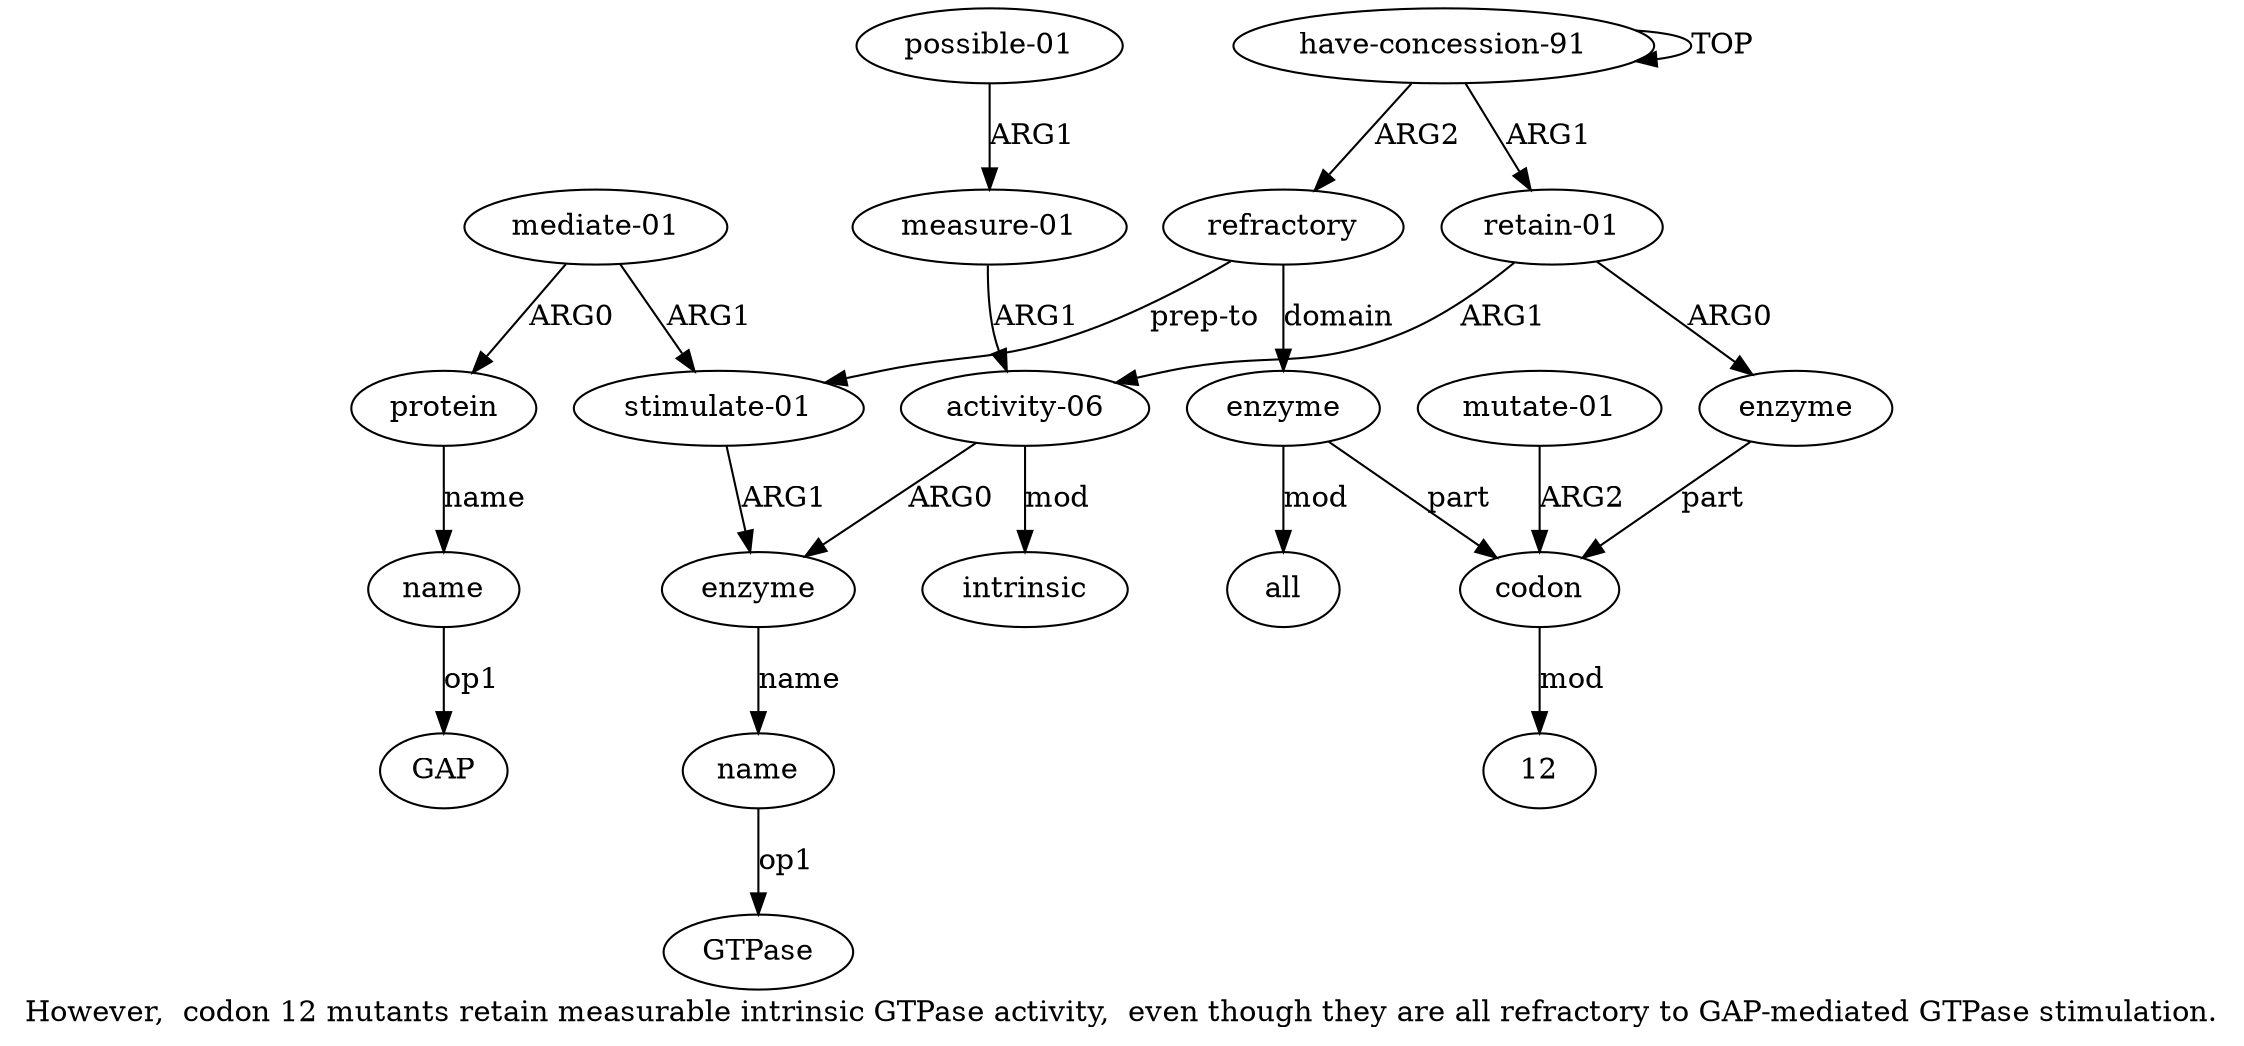 digraph  {
	graph [label="However,  codon 12 mutants retain measurable intrinsic GTPase activity,  even though they are all refractory to GAP-mediated GTPase \
stimulation."];
	node [label="\N"];
	a15	 [color=black,
		gold_ind=15,
		gold_label=name,
		label=name,
		test_ind=15,
		test_label=name];
	"a15 GAP"	 [color=black,
		gold_ind=-1,
		gold_label=GAP,
		label=GAP,
		test_ind=-1,
		test_label=GAP];
	a15 -> "a15 GAP" [key=0,
	color=black,
	gold_label=op1,
	label=op1,
	test_label=op1];
a14 [color=black,
	gold_ind=14,
	gold_label=protein,
	label=protein,
	test_ind=14,
	test_label=protein];
a14 -> a15 [key=0,
color=black,
gold_label=name,
label=name,
test_label=name];
a17 [color=black,
gold_ind=17,
gold_label=all,
label=all,
test_ind=17,
test_label=all];
a16 [color=black,
gold_ind=16,
gold_label=enzyme,
label=enzyme,
test_ind=16,
test_label=enzyme];
a16 -> a17 [key=0,
color=black,
gold_label=mod,
label=mod,
test_label=mod];
a3 [color=black,
gold_ind=3,
gold_label=codon,
label=codon,
test_ind=3,
test_label=codon];
a16 -> a3 [key=0,
color=black,
gold_label=part,
label=part,
test_label=part];
a11 [color=black,
gold_ind=11,
gold_label=refractory,
label=refractory,
test_ind=11,
test_label=refractory];
a11 -> a16 [key=0,
color=black,
gold_label=domain,
label=domain,
test_label=domain];
a12 [color=black,
gold_ind=12,
gold_label="stimulate-01",
label="stimulate-01",
test_ind=12,
test_label="stimulate-01"];
a11 -> a12 [key=0,
color=black,
gold_label="prep-to",
label="prep-to",
test_label="prep-to"];
a10 [color=black,
gold_ind=10,
gold_label="possible-01",
label="possible-01",
test_ind=10,
test_label="possible-01"];
a9 [color=black,
gold_ind=9,
gold_label="measure-01",
label="measure-01",
test_ind=9,
test_label="measure-01"];
a10 -> a9 [key=0,
color=black,
gold_label=ARG1,
label=ARG1,
test_label=ARG1];
a13 [color=black,
gold_ind=13,
gold_label="mediate-01",
label="mediate-01",
test_ind=13,
test_label="mediate-01"];
a13 -> a14 [key=0,
color=black,
gold_label=ARG0,
label=ARG0,
test_label=ARG0];
a13 -> a12 [key=0,
color=black,
gold_label=ARG1,
label=ARG1,
test_label=ARG1];
a6 [color=black,
gold_ind=6,
gold_label=enzyme,
label=enzyme,
test_ind=6,
test_label=enzyme];
a12 -> a6 [key=0,
color=black,
gold_label=ARG1,
label=ARG1,
test_label=ARG1];
"a7 GTPase" [color=black,
gold_ind=-1,
gold_label=GTPase,
label=GTPase,
test_ind=-1,
test_label=GTPase];
a1 [color=black,
gold_ind=1,
gold_label="retain-01",
label="retain-01",
test_ind=1,
test_label="retain-01"];
a2 [color=black,
gold_ind=2,
gold_label=enzyme,
label=enzyme,
test_ind=2,
test_label=enzyme];
a1 -> a2 [key=0,
color=black,
gold_label=ARG0,
label=ARG0,
test_label=ARG0];
a5 [color=black,
gold_ind=5,
gold_label="activity-06",
label="activity-06",
test_ind=5,
test_label="activity-06"];
a1 -> a5 [key=0,
color=black,
gold_label=ARG1,
label=ARG1,
test_label=ARG1];
a0 [color=black,
gold_ind=0,
gold_label="have-concession-91",
label="have-concession-91",
test_ind=0,
test_label="have-concession-91"];
a0 -> a11 [key=0,
color=black,
gold_label=ARG2,
label=ARG2,
test_label=ARG2];
a0 -> a1 [key=0,
color=black,
gold_label=ARG1,
label=ARG1,
test_label=ARG1];
a0 -> a0 [key=0,
color=black,
gold_label=TOP,
label=TOP,
test_label=TOP];
"a3 12" [color=black,
gold_ind=-1,
gold_label=12,
label=12,
test_ind=-1,
test_label=12];
a3 -> "a3 12" [key=0,
color=black,
gold_label=mod,
label=mod,
test_label=mod];
a2 -> a3 [key=0,
color=black,
gold_label=part,
label=part,
test_label=part];
a5 -> a6 [key=0,
color=black,
gold_label=ARG0,
label=ARG0,
test_label=ARG0];
a8 [color=black,
gold_ind=8,
gold_label=intrinsic,
label=intrinsic,
test_ind=8,
test_label=intrinsic];
a5 -> a8 [key=0,
color=black,
gold_label=mod,
label=mod,
test_label=mod];
a4 [color=black,
gold_ind=4,
gold_label="mutate-01",
label="mutate-01",
test_ind=4,
test_label="mutate-01"];
a4 -> a3 [key=0,
color=black,
gold_label=ARG2,
label=ARG2,
test_label=ARG2];
a7 [color=black,
gold_ind=7,
gold_label=name,
label=name,
test_ind=7,
test_label=name];
a7 -> "a7 GTPase" [key=0,
color=black,
gold_label=op1,
label=op1,
test_label=op1];
a6 -> a7 [key=0,
color=black,
gold_label=name,
label=name,
test_label=name];
a9 -> a5 [key=0,
color=black,
gold_label=ARG1,
label=ARG1,
test_label=ARG1];
}
